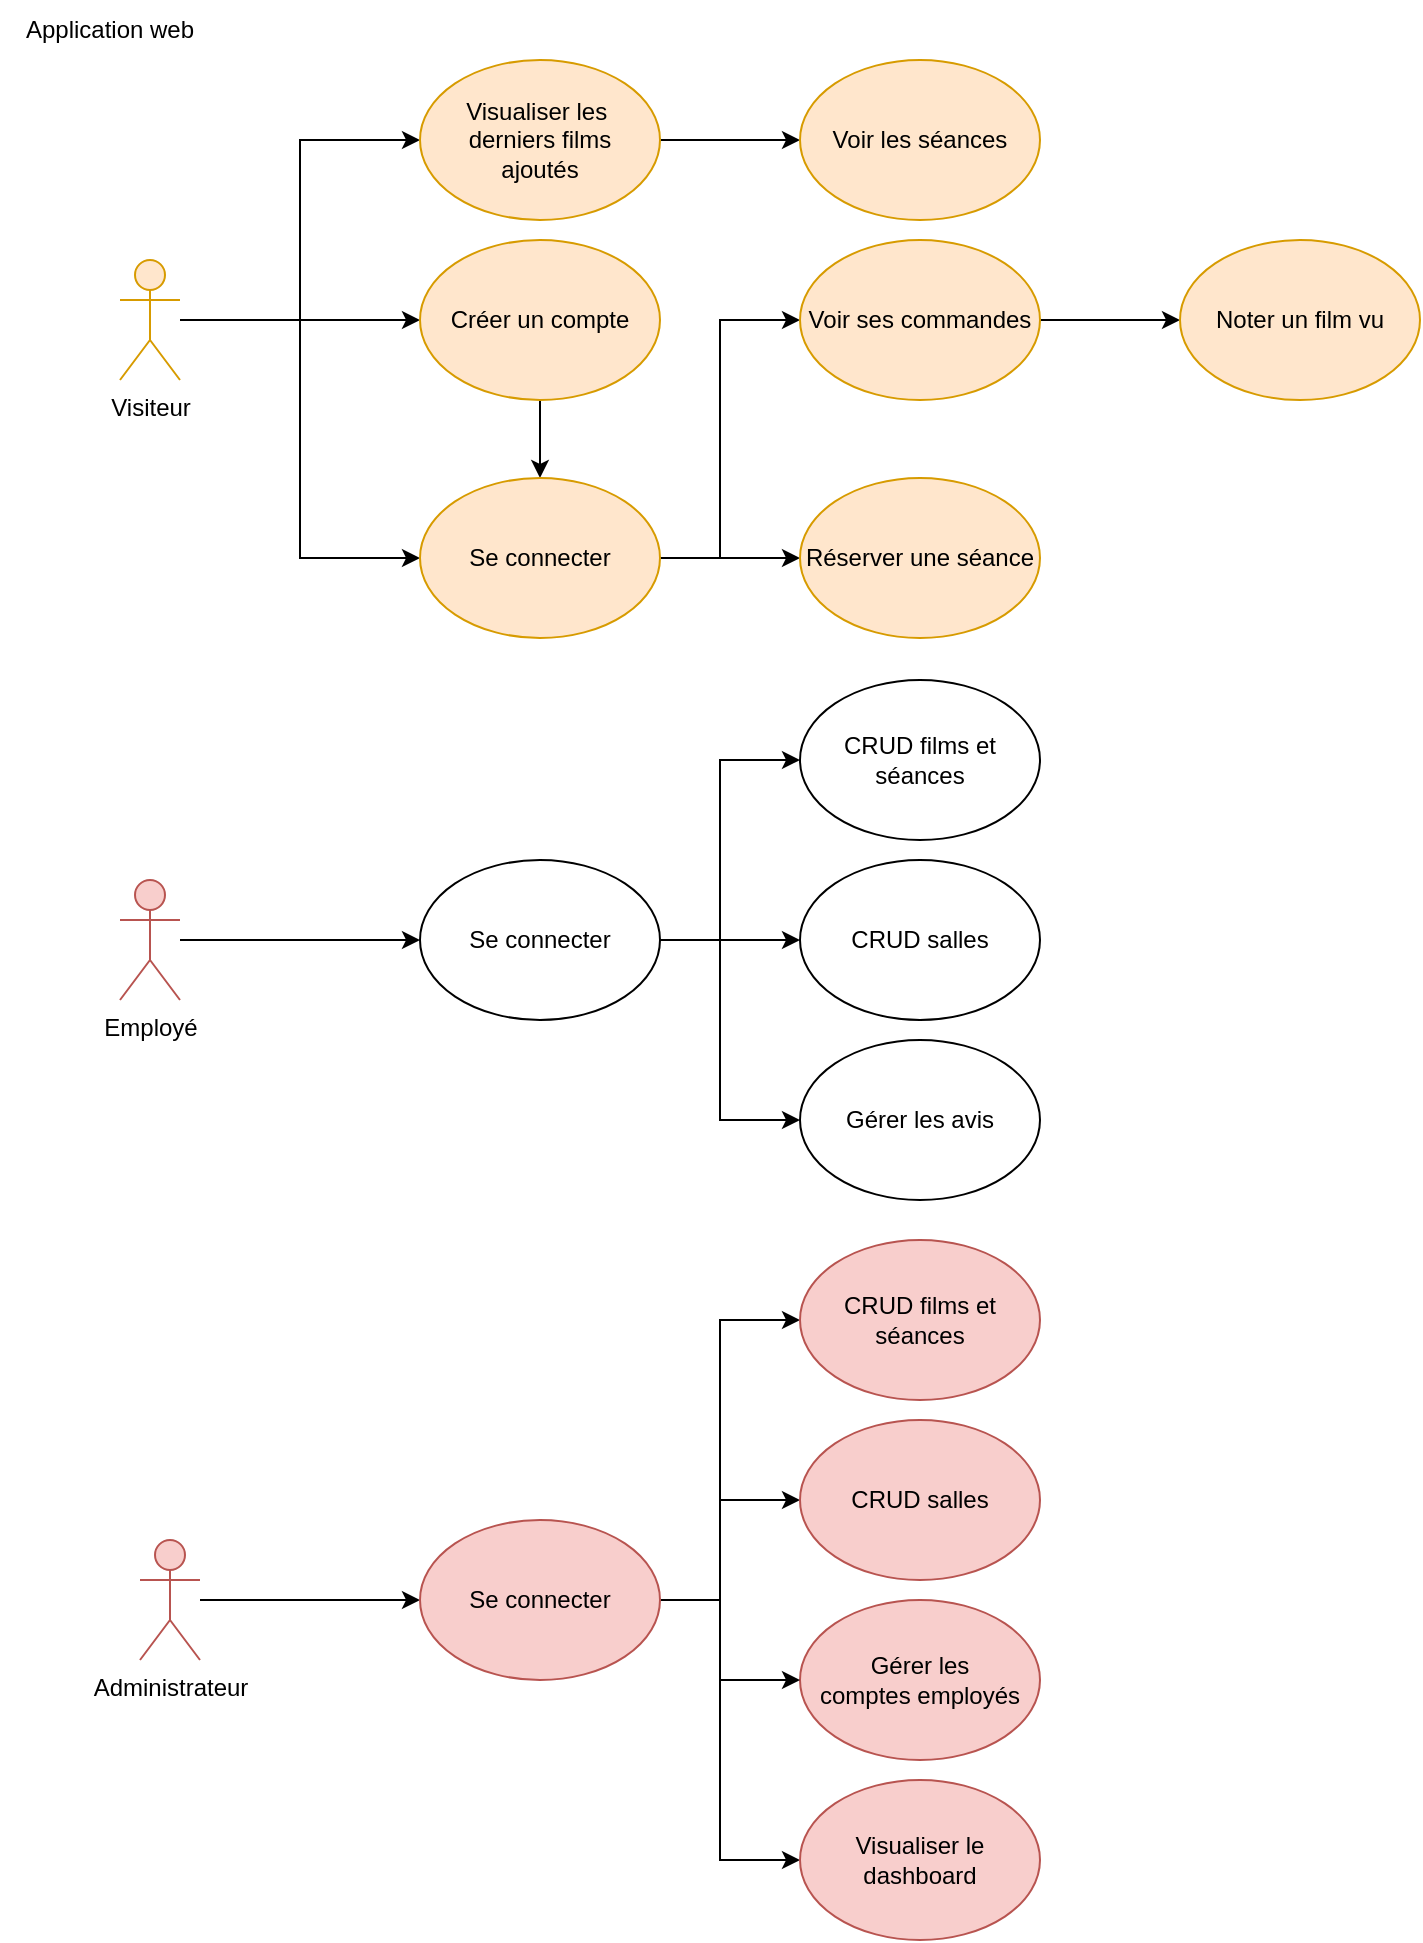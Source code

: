 <mxfile version="26.2.14">
  <diagram name="Page-1" id="sU4l5hwIRd3nedYnitVG">
    <mxGraphModel dx="946" dy="623" grid="1" gridSize="10" guides="1" tooltips="1" connect="1" arrows="1" fold="1" page="1" pageScale="1" pageWidth="827" pageHeight="1169" math="0" shadow="0">
      <root>
        <mxCell id="0" />
        <mxCell id="1" parent="0" />
        <mxCell id="YFHYgFWbha_yTbv6Lzt8-1" value="Application web" style="text;html=1;align=center;verticalAlign=middle;whiteSpace=wrap;rounded=0;" parent="1" vertex="1">
          <mxGeometry width="110" height="30" as="geometry" />
        </mxCell>
        <mxCell id="YFHYgFWbha_yTbv6Lzt8-12" style="edgeStyle=orthogonalEdgeStyle;rounded=0;orthogonalLoop=1;jettySize=auto;html=1;entryX=0;entryY=0.5;entryDx=0;entryDy=0;" parent="1" source="YFHYgFWbha_yTbv6Lzt8-2" target="YFHYgFWbha_yTbv6Lzt8-3" edge="1">
          <mxGeometry relative="1" as="geometry" />
        </mxCell>
        <mxCell id="YFHYgFWbha_yTbv6Lzt8-17" style="edgeStyle=orthogonalEdgeStyle;rounded=0;orthogonalLoop=1;jettySize=auto;html=1;entryX=0;entryY=0.5;entryDx=0;entryDy=0;" parent="1" source="YFHYgFWbha_yTbv6Lzt8-2" target="YFHYgFWbha_yTbv6Lzt8-16" edge="1">
          <mxGeometry relative="1" as="geometry" />
        </mxCell>
        <mxCell id="YFHYgFWbha_yTbv6Lzt8-19" style="edgeStyle=orthogonalEdgeStyle;rounded=0;orthogonalLoop=1;jettySize=auto;html=1;entryX=0;entryY=0.5;entryDx=0;entryDy=0;" parent="1" source="YFHYgFWbha_yTbv6Lzt8-2" target="YFHYgFWbha_yTbv6Lzt8-18" edge="1">
          <mxGeometry relative="1" as="geometry" />
        </mxCell>
        <mxCell id="YFHYgFWbha_yTbv6Lzt8-2" value="Visiteur" style="shape=umlActor;verticalLabelPosition=bottom;verticalAlign=top;html=1;outlineConnect=0;fillColor=#ffe6cc;strokeColor=#d79b00;" parent="1" vertex="1">
          <mxGeometry x="60" y="130" width="30" height="60" as="geometry" />
        </mxCell>
        <mxCell id="YFHYgFWbha_yTbv6Lzt8-15" style="edgeStyle=orthogonalEdgeStyle;rounded=0;orthogonalLoop=1;jettySize=auto;html=1;entryX=0;entryY=0.5;entryDx=0;entryDy=0;" parent="1" source="YFHYgFWbha_yTbv6Lzt8-3" target="j19R9nZpdfM241linmZ3-1" edge="1">
          <mxGeometry relative="1" as="geometry">
            <mxPoint x="590" y="70" as="targetPoint" />
          </mxGeometry>
        </mxCell>
        <mxCell id="YFHYgFWbha_yTbv6Lzt8-3" value="Visualiser les&amp;nbsp;&lt;div&gt;derniers films&lt;/div&gt;&lt;div&gt;ajoutés&lt;/div&gt;" style="ellipse;whiteSpace=wrap;html=1;fillColor=#ffe6cc;strokeColor=#d79b00;" parent="1" vertex="1">
          <mxGeometry x="210" y="30" width="120" height="80" as="geometry" />
        </mxCell>
        <mxCell id="YFHYgFWbha_yTbv6Lzt8-28" style="edgeStyle=orthogonalEdgeStyle;rounded=0;orthogonalLoop=1;jettySize=auto;html=1;entryX=0;entryY=0.5;entryDx=0;entryDy=0;" parent="1" source="YFHYgFWbha_yTbv6Lzt8-4" target="YFHYgFWbha_yTbv6Lzt8-27" edge="1">
          <mxGeometry relative="1" as="geometry" />
        </mxCell>
        <mxCell id="YFHYgFWbha_yTbv6Lzt8-4" value="Employé" style="shape=umlActor;verticalLabelPosition=bottom;verticalAlign=top;html=1;outlineConnect=0;fillColor=#f8cecc;strokeColor=#b85450;" parent="1" vertex="1">
          <mxGeometry x="60" y="440" width="30" height="60" as="geometry" />
        </mxCell>
        <mxCell id="YFHYgFWbha_yTbv6Lzt8-32" style="edgeStyle=orthogonalEdgeStyle;rounded=0;orthogonalLoop=1;jettySize=auto;html=1;entryX=0;entryY=0.5;entryDx=0;entryDy=0;" parent="1" source="YFHYgFWbha_yTbv6Lzt8-5" target="YFHYgFWbha_yTbv6Lzt8-30" edge="1">
          <mxGeometry relative="1" as="geometry" />
        </mxCell>
        <mxCell id="YFHYgFWbha_yTbv6Lzt8-5" value="Administrateur" style="shape=umlActor;verticalLabelPosition=bottom;verticalAlign=top;html=1;outlineConnect=0;fillColor=#f8cecc;strokeColor=#b85450;" parent="1" vertex="1">
          <mxGeometry x="70" y="770" width="30" height="60" as="geometry" />
        </mxCell>
        <mxCell id="YFHYgFWbha_yTbv6Lzt8-6" value="CRUD films et séances" style="ellipse;whiteSpace=wrap;html=1;" parent="1" vertex="1">
          <mxGeometry x="400" y="340" width="120" height="80" as="geometry" />
        </mxCell>
        <mxCell id="j19R9nZpdfM241linmZ3-2" style="edgeStyle=orthogonalEdgeStyle;rounded=0;orthogonalLoop=1;jettySize=auto;html=1;exitX=0.5;exitY=1;exitDx=0;exitDy=0;entryX=0.5;entryY=0;entryDx=0;entryDy=0;" parent="1" source="YFHYgFWbha_yTbv6Lzt8-16" target="YFHYgFWbha_yTbv6Lzt8-18" edge="1">
          <mxGeometry relative="1" as="geometry" />
        </mxCell>
        <mxCell id="YFHYgFWbha_yTbv6Lzt8-16" value="Créer un compte" style="ellipse;whiteSpace=wrap;html=1;fillColor=#ffe6cc;strokeColor=#d79b00;" parent="1" vertex="1">
          <mxGeometry x="210" y="120" width="120" height="80" as="geometry" />
        </mxCell>
        <mxCell id="39mJQ_7K42b8UVAqJ3xD-7" style="edgeStyle=orthogonalEdgeStyle;rounded=0;orthogonalLoop=1;jettySize=auto;html=1;entryX=0;entryY=0.5;entryDx=0;entryDy=0;" parent="1" source="YFHYgFWbha_yTbv6Lzt8-18" target="39mJQ_7K42b8UVAqJ3xD-5" edge="1">
          <mxGeometry relative="1" as="geometry">
            <Array as="points">
              <mxPoint x="360" y="279" />
              <mxPoint x="360" y="160" />
            </Array>
          </mxGeometry>
        </mxCell>
        <mxCell id="39mJQ_7K42b8UVAqJ3xD-8" style="edgeStyle=orthogonalEdgeStyle;rounded=0;orthogonalLoop=1;jettySize=auto;html=1;entryX=0;entryY=0.5;entryDx=0;entryDy=0;" parent="1" source="YFHYgFWbha_yTbv6Lzt8-18" target="39mJQ_7K42b8UVAqJ3xD-6" edge="1">
          <mxGeometry relative="1" as="geometry" />
        </mxCell>
        <mxCell id="YFHYgFWbha_yTbv6Lzt8-18" value="Se connecter" style="ellipse;whiteSpace=wrap;html=1;fillColor=#ffe6cc;strokeColor=#d79b00;" parent="1" vertex="1">
          <mxGeometry x="210" y="239" width="120" height="80" as="geometry" />
        </mxCell>
        <mxCell id="YFHYgFWbha_yTbv6Lzt8-21" value="CRUD salles" style="ellipse;whiteSpace=wrap;html=1;" parent="1" vertex="1">
          <mxGeometry x="400" y="430" width="120" height="80" as="geometry" />
        </mxCell>
        <mxCell id="YFHYgFWbha_yTbv6Lzt8-23" value="Gérer les&lt;div&gt;comptes employés&lt;/div&gt;" style="ellipse;whiteSpace=wrap;html=1;fillColor=#f8cecc;strokeColor=#b85450;" parent="1" vertex="1">
          <mxGeometry x="400" y="800" width="120" height="80" as="geometry" />
        </mxCell>
        <mxCell id="YFHYgFWbha_yTbv6Lzt8-35" style="edgeStyle=orthogonalEdgeStyle;rounded=0;orthogonalLoop=1;jettySize=auto;html=1;entryX=0;entryY=0.5;entryDx=0;entryDy=0;" parent="1" source="YFHYgFWbha_yTbv6Lzt8-27" target="YFHYgFWbha_yTbv6Lzt8-6" edge="1">
          <mxGeometry relative="1" as="geometry">
            <Array as="points">
              <mxPoint x="360" y="470" />
              <mxPoint x="360" y="380" />
            </Array>
          </mxGeometry>
        </mxCell>
        <mxCell id="YFHYgFWbha_yTbv6Lzt8-36" style="edgeStyle=orthogonalEdgeStyle;rounded=0;orthogonalLoop=1;jettySize=auto;html=1;entryX=0;entryY=0.5;entryDx=0;entryDy=0;" parent="1" source="YFHYgFWbha_yTbv6Lzt8-27" target="YFHYgFWbha_yTbv6Lzt8-21" edge="1">
          <mxGeometry relative="1" as="geometry" />
        </mxCell>
        <mxCell id="39mJQ_7K42b8UVAqJ3xD-4" style="edgeStyle=orthogonalEdgeStyle;rounded=0;orthogonalLoop=1;jettySize=auto;html=1;entryX=0;entryY=0.5;entryDx=0;entryDy=0;" parent="1" source="YFHYgFWbha_yTbv6Lzt8-27" target="39mJQ_7K42b8UVAqJ3xD-3" edge="1">
          <mxGeometry relative="1" as="geometry">
            <Array as="points">
              <mxPoint x="360" y="470" />
              <mxPoint x="360" y="560" />
            </Array>
          </mxGeometry>
        </mxCell>
        <mxCell id="YFHYgFWbha_yTbv6Lzt8-27" value="Se connecter" style="ellipse;whiteSpace=wrap;html=1;" parent="1" vertex="1">
          <mxGeometry x="210" y="430" width="120" height="80" as="geometry" />
        </mxCell>
        <mxCell id="YFHYgFWbha_yTbv6Lzt8-37" style="edgeStyle=orthogonalEdgeStyle;rounded=0;orthogonalLoop=1;jettySize=auto;html=1;entryX=0;entryY=0.5;entryDx=0;entryDy=0;" parent="1" source="YFHYgFWbha_yTbv6Lzt8-30" target="YFHYgFWbha_yTbv6Lzt8-33" edge="1">
          <mxGeometry relative="1" as="geometry">
            <Array as="points">
              <mxPoint x="360" y="800" />
              <mxPoint x="360" y="660" />
            </Array>
          </mxGeometry>
        </mxCell>
        <mxCell id="YFHYgFWbha_yTbv6Lzt8-38" style="edgeStyle=orthogonalEdgeStyle;rounded=0;orthogonalLoop=1;jettySize=auto;html=1;entryX=0;entryY=0.5;entryDx=0;entryDy=0;" parent="1" source="YFHYgFWbha_yTbv6Lzt8-30" target="YFHYgFWbha_yTbv6Lzt8-34" edge="1">
          <mxGeometry relative="1" as="geometry">
            <Array as="points">
              <mxPoint x="360" y="800" />
              <mxPoint x="360" y="750" />
            </Array>
          </mxGeometry>
        </mxCell>
        <mxCell id="YFHYgFWbha_yTbv6Lzt8-39" style="edgeStyle=orthogonalEdgeStyle;rounded=0;orthogonalLoop=1;jettySize=auto;html=1;entryX=0;entryY=0.5;entryDx=0;entryDy=0;" parent="1" source="YFHYgFWbha_yTbv6Lzt8-30" target="YFHYgFWbha_yTbv6Lzt8-23" edge="1">
          <mxGeometry relative="1" as="geometry">
            <Array as="points">
              <mxPoint x="360" y="800" />
              <mxPoint x="360" y="840" />
            </Array>
          </mxGeometry>
        </mxCell>
        <mxCell id="39mJQ_7K42b8UVAqJ3xD-2" style="edgeStyle=orthogonalEdgeStyle;rounded=0;orthogonalLoop=1;jettySize=auto;html=1;entryX=0;entryY=0.5;entryDx=0;entryDy=0;" parent="1" source="YFHYgFWbha_yTbv6Lzt8-30" target="39mJQ_7K42b8UVAqJ3xD-1" edge="1">
          <mxGeometry relative="1" as="geometry">
            <Array as="points">
              <mxPoint x="360" y="800" />
              <mxPoint x="360" y="930" />
            </Array>
          </mxGeometry>
        </mxCell>
        <mxCell id="YFHYgFWbha_yTbv6Lzt8-30" value="Se connecter" style="ellipse;whiteSpace=wrap;html=1;fillColor=#f8cecc;strokeColor=#b85450;" parent="1" vertex="1">
          <mxGeometry x="210" y="760" width="120" height="80" as="geometry" />
        </mxCell>
        <mxCell id="YFHYgFWbha_yTbv6Lzt8-33" value="CRUD films et séances" style="ellipse;whiteSpace=wrap;html=1;fillColor=#f8cecc;strokeColor=#b85450;" parent="1" vertex="1">
          <mxGeometry x="400" y="620" width="120" height="80" as="geometry" />
        </mxCell>
        <mxCell id="YFHYgFWbha_yTbv6Lzt8-34" value="CRUD salles" style="ellipse;whiteSpace=wrap;html=1;fillColor=#f8cecc;strokeColor=#b85450;" parent="1" vertex="1">
          <mxGeometry x="400" y="710" width="120" height="80" as="geometry" />
        </mxCell>
        <mxCell id="39mJQ_7K42b8UVAqJ3xD-1" value="Visualiser le dashboard" style="ellipse;whiteSpace=wrap;html=1;fillColor=#f8cecc;strokeColor=#b85450;" parent="1" vertex="1">
          <mxGeometry x="400" y="890" width="120" height="80" as="geometry" />
        </mxCell>
        <mxCell id="39mJQ_7K42b8UVAqJ3xD-3" value="Gérer les avis" style="ellipse;whiteSpace=wrap;html=1;" parent="1" vertex="1">
          <mxGeometry x="400" y="520" width="120" height="80" as="geometry" />
        </mxCell>
        <mxCell id="j19R9nZpdfM241linmZ3-4" style="edgeStyle=orthogonalEdgeStyle;rounded=0;orthogonalLoop=1;jettySize=auto;html=1;exitX=1;exitY=0.5;exitDx=0;exitDy=0;entryX=0;entryY=0.5;entryDx=0;entryDy=0;" parent="1" source="39mJQ_7K42b8UVAqJ3xD-5" target="j19R9nZpdfM241linmZ3-3" edge="1">
          <mxGeometry relative="1" as="geometry" />
        </mxCell>
        <mxCell id="39mJQ_7K42b8UVAqJ3xD-5" value="Voir ses commandes" style="ellipse;whiteSpace=wrap;html=1;fillColor=#ffe6cc;strokeColor=#d79b00;" parent="1" vertex="1">
          <mxGeometry x="400" y="120" width="120" height="80" as="geometry" />
        </mxCell>
        <mxCell id="39mJQ_7K42b8UVAqJ3xD-6" value="Réserver une séance" style="ellipse;whiteSpace=wrap;html=1;fillColor=#ffe6cc;strokeColor=#d79b00;" parent="1" vertex="1">
          <mxGeometry x="400" y="239" width="120" height="80" as="geometry" />
        </mxCell>
        <mxCell id="j19R9nZpdfM241linmZ3-1" value="Voir les séances" style="ellipse;whiteSpace=wrap;html=1;fillColor=#ffe6cc;strokeColor=#d79b00;" parent="1" vertex="1">
          <mxGeometry x="400" y="30" width="120" height="80" as="geometry" />
        </mxCell>
        <mxCell id="j19R9nZpdfM241linmZ3-3" value="Noter un film vu" style="ellipse;whiteSpace=wrap;html=1;fillColor=#ffe6cc;strokeColor=#d79b00;" parent="1" vertex="1">
          <mxGeometry x="590" y="120" width="120" height="80" as="geometry" />
        </mxCell>
      </root>
    </mxGraphModel>
  </diagram>
</mxfile>
